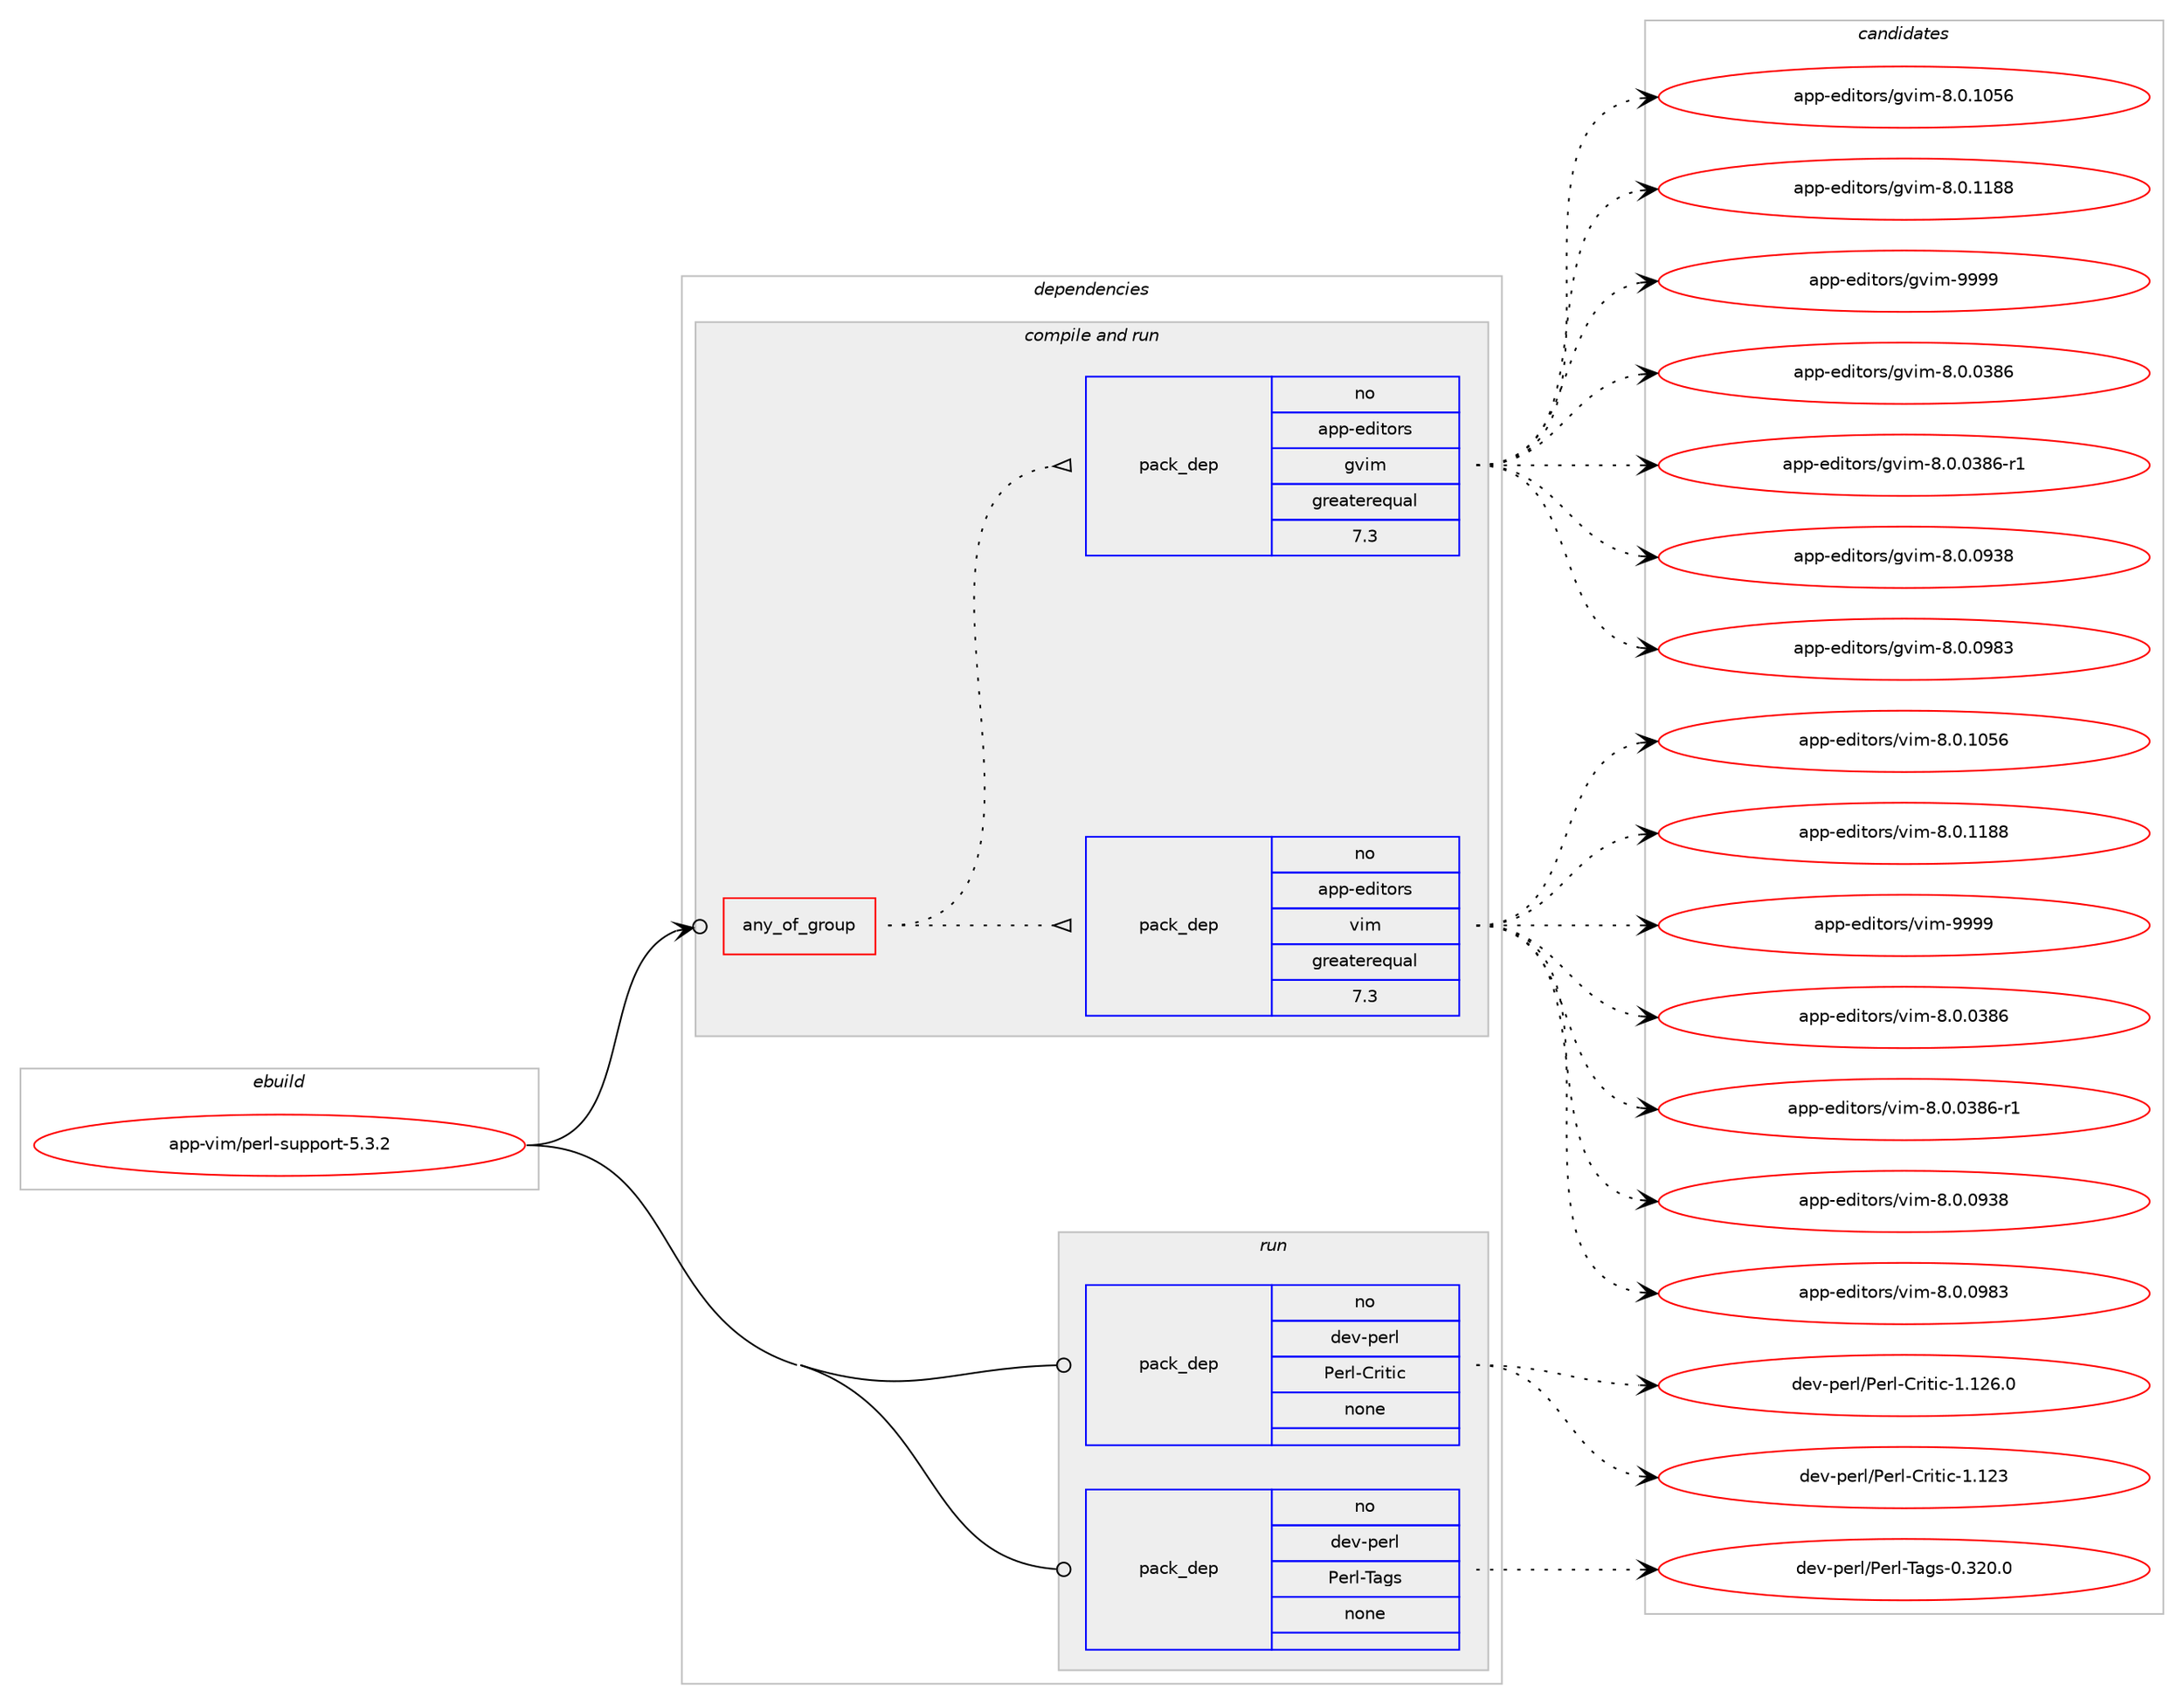 digraph prolog {

# *************
# Graph options
# *************

newrank=true;
concentrate=true;
compound=true;
graph [rankdir=LR,fontname=Helvetica,fontsize=10,ranksep=1.5];#, ranksep=2.5, nodesep=0.2];
edge  [arrowhead=vee];
node  [fontname=Helvetica,fontsize=10];

# **********
# The ebuild
# **********

subgraph cluster_leftcol {
color=gray;
rank=same;
label=<<i>ebuild</i>>;
id [label="app-vim/perl-support-5.3.2", color=red, width=4, href="../app-vim/perl-support-5.3.2.svg"];
}

# ****************
# The dependencies
# ****************

subgraph cluster_midcol {
color=gray;
label=<<i>dependencies</i>>;
subgraph cluster_compile {
fillcolor="#eeeeee";
style=filled;
label=<<i>compile</i>>;
}
subgraph cluster_compileandrun {
fillcolor="#eeeeee";
style=filled;
label=<<i>compile and run</i>>;
subgraph any1279 {
dependency63235 [label=<<TABLE BORDER="0" CELLBORDER="1" CELLSPACING="0" CELLPADDING="4"><TR><TD CELLPADDING="10">any_of_group</TD></TR></TABLE>>, shape=none, color=red];subgraph pack46237 {
dependency63236 [label=<<TABLE BORDER="0" CELLBORDER="1" CELLSPACING="0" CELLPADDING="4" WIDTH="220"><TR><TD ROWSPAN="6" CELLPADDING="30">pack_dep</TD></TR><TR><TD WIDTH="110">no</TD></TR><TR><TD>app-editors</TD></TR><TR><TD>vim</TD></TR><TR><TD>greaterequal</TD></TR><TR><TD>7.3</TD></TR></TABLE>>, shape=none, color=blue];
}
dependency63235:e -> dependency63236:w [weight=20,style="dotted",arrowhead="oinv"];
subgraph pack46238 {
dependency63237 [label=<<TABLE BORDER="0" CELLBORDER="1" CELLSPACING="0" CELLPADDING="4" WIDTH="220"><TR><TD ROWSPAN="6" CELLPADDING="30">pack_dep</TD></TR><TR><TD WIDTH="110">no</TD></TR><TR><TD>app-editors</TD></TR><TR><TD>gvim</TD></TR><TR><TD>greaterequal</TD></TR><TR><TD>7.3</TD></TR></TABLE>>, shape=none, color=blue];
}
dependency63235:e -> dependency63237:w [weight=20,style="dotted",arrowhead="oinv"];
}
id:e -> dependency63235:w [weight=20,style="solid",arrowhead="odotvee"];
}
subgraph cluster_run {
fillcolor="#eeeeee";
style=filled;
label=<<i>run</i>>;
subgraph pack46239 {
dependency63238 [label=<<TABLE BORDER="0" CELLBORDER="1" CELLSPACING="0" CELLPADDING="4" WIDTH="220"><TR><TD ROWSPAN="6" CELLPADDING="30">pack_dep</TD></TR><TR><TD WIDTH="110">no</TD></TR><TR><TD>dev-perl</TD></TR><TR><TD>Perl-Critic</TD></TR><TR><TD>none</TD></TR><TR><TD></TD></TR></TABLE>>, shape=none, color=blue];
}
id:e -> dependency63238:w [weight=20,style="solid",arrowhead="odot"];
subgraph pack46240 {
dependency63239 [label=<<TABLE BORDER="0" CELLBORDER="1" CELLSPACING="0" CELLPADDING="4" WIDTH="220"><TR><TD ROWSPAN="6" CELLPADDING="30">pack_dep</TD></TR><TR><TD WIDTH="110">no</TD></TR><TR><TD>dev-perl</TD></TR><TR><TD>Perl-Tags</TD></TR><TR><TD>none</TD></TR><TR><TD></TD></TR></TABLE>>, shape=none, color=blue];
}
id:e -> dependency63239:w [weight=20,style="solid",arrowhead="odot"];
}
}

# **************
# The candidates
# **************

subgraph cluster_choices {
rank=same;
color=gray;
label=<<i>candidates</i>>;

subgraph choice46237 {
color=black;
nodesep=1;
choice971121124510110010511611111411547118105109455646484648515654 [label="app-editors/vim-8.0.0386", color=red, width=4,href="../app-editors/vim-8.0.0386.svg"];
choice9711211245101100105116111114115471181051094556464846485156544511449 [label="app-editors/vim-8.0.0386-r1", color=red, width=4,href="../app-editors/vim-8.0.0386-r1.svg"];
choice971121124510110010511611111411547118105109455646484648575156 [label="app-editors/vim-8.0.0938", color=red, width=4,href="../app-editors/vim-8.0.0938.svg"];
choice971121124510110010511611111411547118105109455646484648575651 [label="app-editors/vim-8.0.0983", color=red, width=4,href="../app-editors/vim-8.0.0983.svg"];
choice971121124510110010511611111411547118105109455646484649485354 [label="app-editors/vim-8.0.1056", color=red, width=4,href="../app-editors/vim-8.0.1056.svg"];
choice971121124510110010511611111411547118105109455646484649495656 [label="app-editors/vim-8.0.1188", color=red, width=4,href="../app-editors/vim-8.0.1188.svg"];
choice9711211245101100105116111114115471181051094557575757 [label="app-editors/vim-9999", color=red, width=4,href="../app-editors/vim-9999.svg"];
dependency63236:e -> choice971121124510110010511611111411547118105109455646484648515654:w [style=dotted,weight="100"];
dependency63236:e -> choice9711211245101100105116111114115471181051094556464846485156544511449:w [style=dotted,weight="100"];
dependency63236:e -> choice971121124510110010511611111411547118105109455646484648575156:w [style=dotted,weight="100"];
dependency63236:e -> choice971121124510110010511611111411547118105109455646484648575651:w [style=dotted,weight="100"];
dependency63236:e -> choice971121124510110010511611111411547118105109455646484649485354:w [style=dotted,weight="100"];
dependency63236:e -> choice971121124510110010511611111411547118105109455646484649495656:w [style=dotted,weight="100"];
dependency63236:e -> choice9711211245101100105116111114115471181051094557575757:w [style=dotted,weight="100"];
}
subgraph choice46238 {
color=black;
nodesep=1;
choice971121124510110010511611111411547103118105109455646484648515654 [label="app-editors/gvim-8.0.0386", color=red, width=4,href="../app-editors/gvim-8.0.0386.svg"];
choice9711211245101100105116111114115471031181051094556464846485156544511449 [label="app-editors/gvim-8.0.0386-r1", color=red, width=4,href="../app-editors/gvim-8.0.0386-r1.svg"];
choice971121124510110010511611111411547103118105109455646484648575156 [label="app-editors/gvim-8.0.0938", color=red, width=4,href="../app-editors/gvim-8.0.0938.svg"];
choice971121124510110010511611111411547103118105109455646484648575651 [label="app-editors/gvim-8.0.0983", color=red, width=4,href="../app-editors/gvim-8.0.0983.svg"];
choice971121124510110010511611111411547103118105109455646484649485354 [label="app-editors/gvim-8.0.1056", color=red, width=4,href="../app-editors/gvim-8.0.1056.svg"];
choice971121124510110010511611111411547103118105109455646484649495656 [label="app-editors/gvim-8.0.1188", color=red, width=4,href="../app-editors/gvim-8.0.1188.svg"];
choice9711211245101100105116111114115471031181051094557575757 [label="app-editors/gvim-9999", color=red, width=4,href="../app-editors/gvim-9999.svg"];
dependency63237:e -> choice971121124510110010511611111411547103118105109455646484648515654:w [style=dotted,weight="100"];
dependency63237:e -> choice9711211245101100105116111114115471031181051094556464846485156544511449:w [style=dotted,weight="100"];
dependency63237:e -> choice971121124510110010511611111411547103118105109455646484648575156:w [style=dotted,weight="100"];
dependency63237:e -> choice971121124510110010511611111411547103118105109455646484648575651:w [style=dotted,weight="100"];
dependency63237:e -> choice971121124510110010511611111411547103118105109455646484649485354:w [style=dotted,weight="100"];
dependency63237:e -> choice971121124510110010511611111411547103118105109455646484649495656:w [style=dotted,weight="100"];
dependency63237:e -> choice9711211245101100105116111114115471031181051094557575757:w [style=dotted,weight="100"];
}
subgraph choice46239 {
color=black;
nodesep=1;
choice100101118451121011141084780101114108456711410511610599454946495051 [label="dev-perl/Perl-Critic-1.123", color=red, width=4,href="../dev-perl/Perl-Critic-1.123.svg"];
choice1001011184511210111410847801011141084567114105116105994549464950544648 [label="dev-perl/Perl-Critic-1.126.0", color=red, width=4,href="../dev-perl/Perl-Critic-1.126.0.svg"];
dependency63238:e -> choice100101118451121011141084780101114108456711410511610599454946495051:w [style=dotted,weight="100"];
dependency63238:e -> choice1001011184511210111410847801011141084567114105116105994549464950544648:w [style=dotted,weight="100"];
}
subgraph choice46240 {
color=black;
nodesep=1;
choice1001011184511210111410847801011141084584971031154548465150484648 [label="dev-perl/Perl-Tags-0.320.0", color=red, width=4,href="../dev-perl/Perl-Tags-0.320.0.svg"];
dependency63239:e -> choice1001011184511210111410847801011141084584971031154548465150484648:w [style=dotted,weight="100"];
}
}

}
